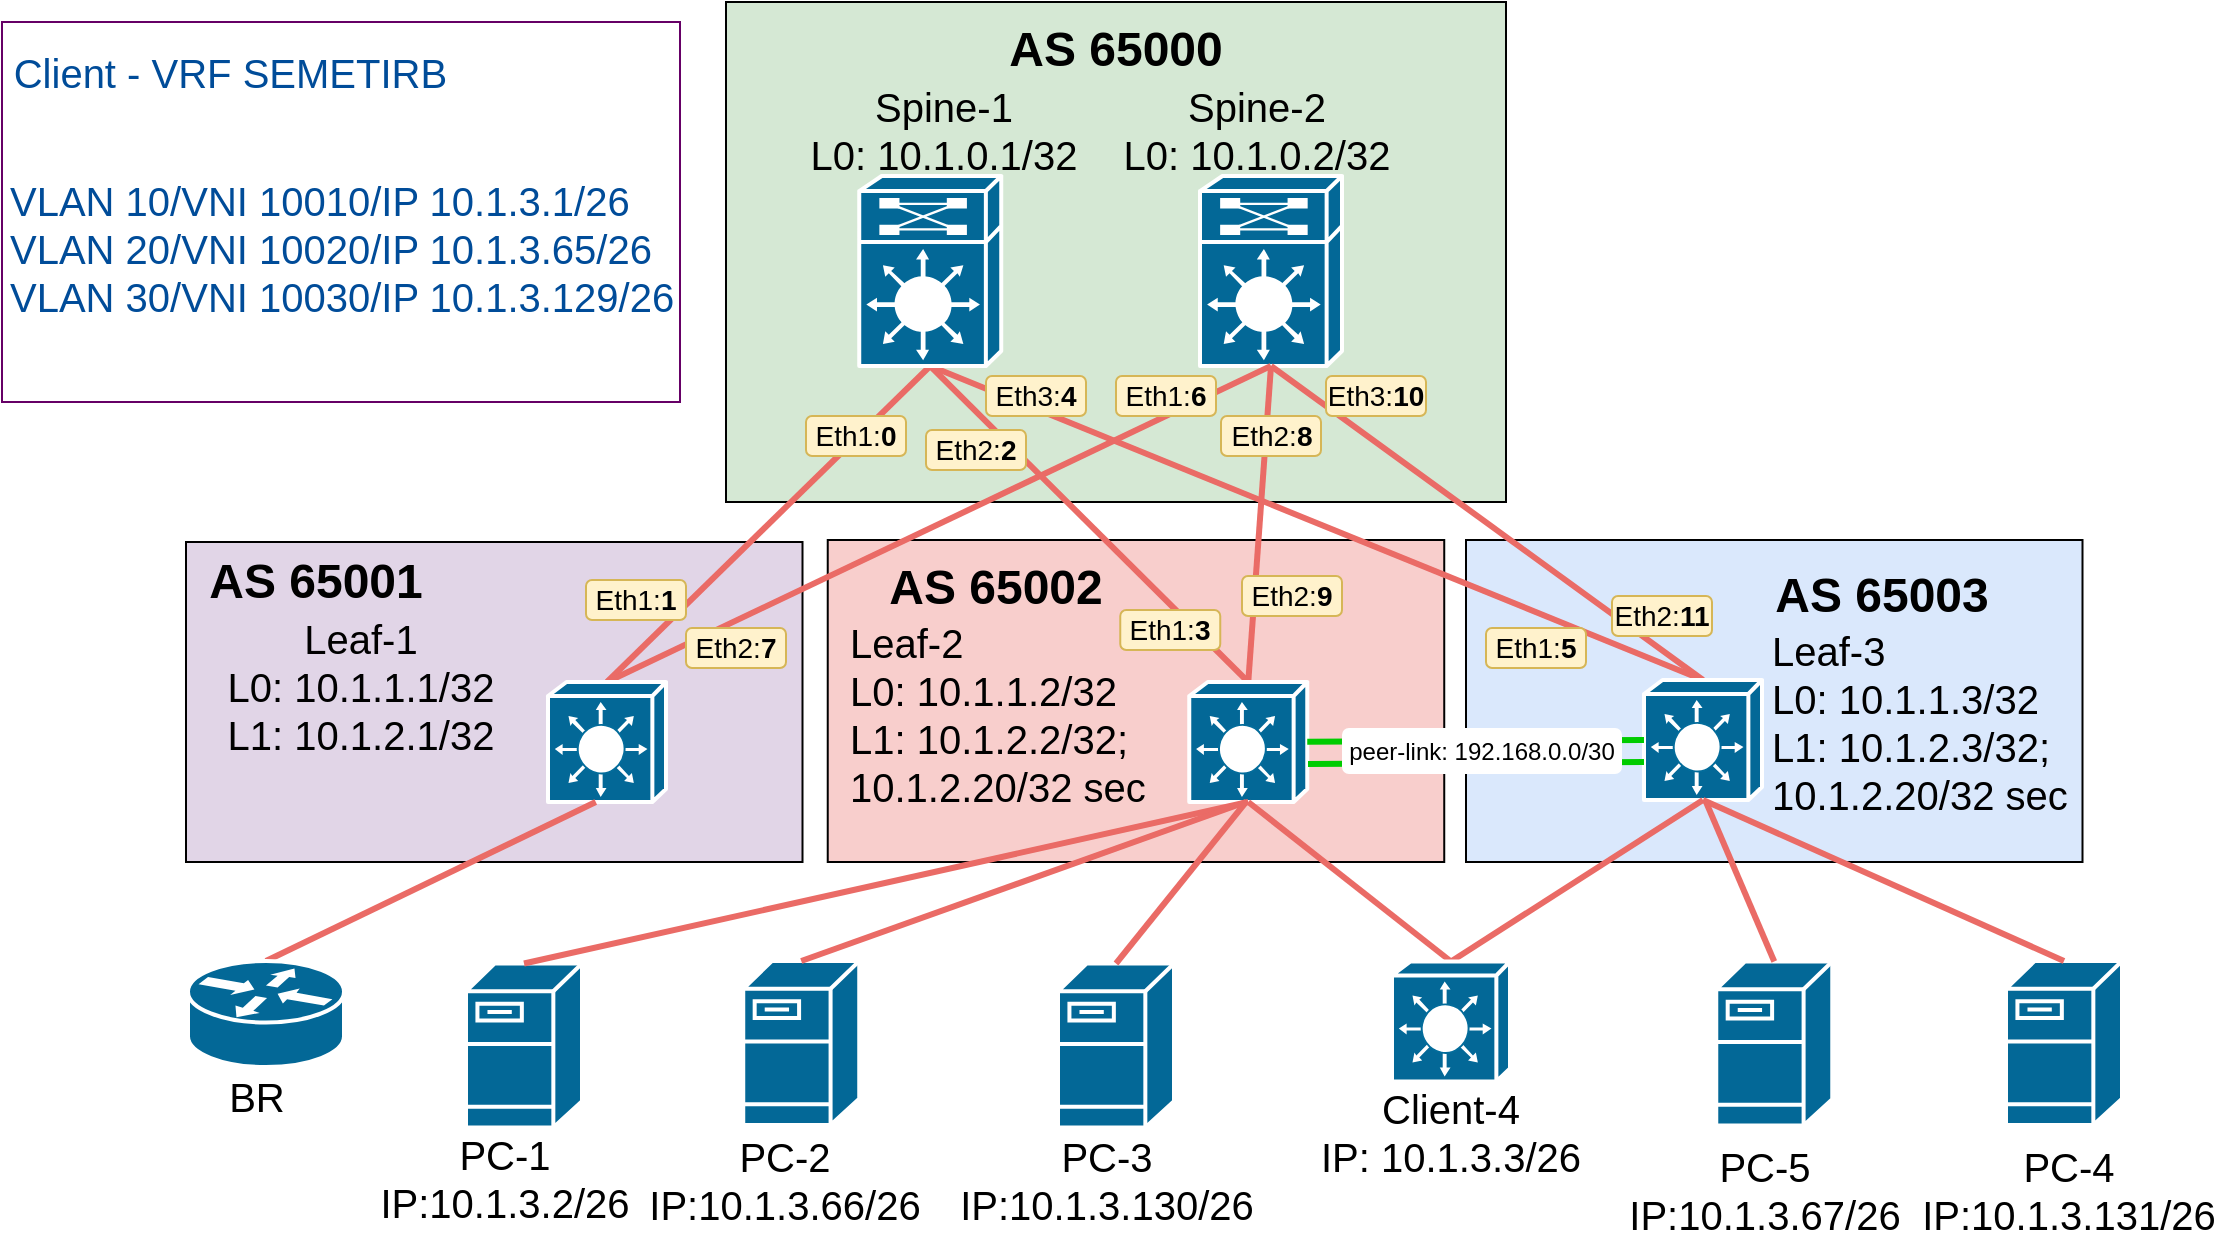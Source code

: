 <mxfile version="21.6.8" type="github">
  <diagram name="Page-1" id="c37626ed-c26b-45fb-9056-f9ebc6bb27b6">
    <mxGraphModel dx="3148" dy="1683" grid="1" gridSize="10" guides="1" tooltips="1" connect="1" arrows="1" fold="1" page="1" pageScale="1" pageWidth="1169" pageHeight="827" background="none" math="0" shadow="0">
      <root>
        <mxCell id="0" />
        <mxCell id="1" parent="0" />
        <mxCell id="C9soJnvK-WdOjWq8ESSx-5" value="" style="rounded=0;whiteSpace=wrap;html=1;fillColor=#dae8fc;strokeColor=#000000;" parent="1" vertex="1">
          <mxGeometry x="760" y="349" width="308.25" height="161" as="geometry" />
        </mxCell>
        <mxCell id="C9soJnvK-WdOjWq8ESSx-4" value="" style="rounded=0;whiteSpace=wrap;html=1;fillColor=#f8cecc;strokeColor=#000000;" parent="1" vertex="1">
          <mxGeometry x="440.87" y="349" width="308.25" height="161" as="geometry" />
        </mxCell>
        <mxCell id="C9soJnvK-WdOjWq8ESSx-3" value="" style="rounded=0;whiteSpace=wrap;html=1;fillColor=#e1d5e7;strokeColor=#000000;" parent="1" vertex="1">
          <mxGeometry x="120" y="350" width="308.25" height="160" as="geometry" />
        </mxCell>
        <mxCell id="C9soJnvK-WdOjWq8ESSx-2" value="" style="rounded=0;whiteSpace=wrap;html=1;fillColor=#d5e8d4;strokeColor=#000000;" parent="1" vertex="1">
          <mxGeometry x="390" y="80" width="390" height="250" as="geometry" />
        </mxCell>
        <mxCell id="8NDlUTmJP2dTjy302EjL-38" style="edgeStyle=none;rounded=0;hachureGap=4;orthogonalLoop=1;jettySize=auto;html=1;exitX=0.5;exitY=0;exitDx=0;exitDy=0;exitPerimeter=0;entryX=0.5;entryY=1;entryDx=0;entryDy=0;entryPerimeter=0;fontFamily=Architects Daughter;fontSource=https%3A%2F%2Ffonts.googleapis.com%2Fcss%3Ffamily%3DArchitects%2BDaughter;fontSize=16;strokeColor=#EA6B66;endArrow=none;endFill=0;strokeWidth=3;" parent="1" source="8NDlUTmJP2dTjy302EjL-2" target="8NDlUTmJP2dTjy302EjL-5" edge="1">
          <mxGeometry relative="1" as="geometry">
            <mxPoint x="355" y="289" as="sourcePoint" />
          </mxGeometry>
        </mxCell>
        <mxCell id="8NDlUTmJP2dTjy302EjL-45" style="edgeStyle=none;rounded=0;hachureGap=4;orthogonalLoop=1;jettySize=auto;html=1;exitX=0.5;exitY=0;exitDx=0;exitDy=0;exitPerimeter=0;entryX=0.5;entryY=1;entryDx=0;entryDy=0;entryPerimeter=0;fontFamily=Architects Daughter;fontSource=https%3A%2F%2Ffonts.googleapis.com%2Fcss%3Ffamily%3DArchitects%2BDaughter;fontSize=16;strokeWidth=3;strokeColor=#EA6B66;endArrow=none;endFill=0;" parent="1" source="hgnLhlOXLDX8HSQQPNeT-8" target="8NDlUTmJP2dTjy302EjL-5" edge="1">
          <mxGeometry relative="1" as="geometry">
            <mxPoint x="879" y="537" as="sourcePoint" />
          </mxGeometry>
        </mxCell>
        <mxCell id="8NDlUTmJP2dTjy302EjL-7" value="" style="shape=mxgraph.cisco.misc.route_switch_processor;html=1;dashed=0;fillColor=#036897;strokeColor=#ffffff;strokeWidth=2;verticalLabelPosition=bottom;verticalAlign=top;rounded=0;shadow=0;comic=0;fontFamily=Verdana;fontSize=12;" parent="1" vertex="1">
          <mxGeometry x="627" y="167" width="71" height="95" as="geometry" />
        </mxCell>
        <mxCell id="8NDlUTmJP2dTjy302EjL-67" value="Spine-1&lt;br&gt;L0:&amp;nbsp;10.1.0.1/32" style="text;html=1;strokeColor=none;fillColor=none;align=center;verticalAlign=middle;whiteSpace=wrap;rounded=0;fontSize=20;fontFamily=Helvetica;horizontal=1;" parent="1" vertex="1">
          <mxGeometry x="428.25" y="124" width="141.75" height="40" as="geometry" />
        </mxCell>
        <mxCell id="8NDlUTmJP2dTjy302EjL-68" value="Leaf-1&lt;br&gt;L0: 10.1.1.1/32&lt;br&gt;L1: 10.1.2.1/32" style="text;html=1;strokeColor=none;fillColor=none;align=center;verticalAlign=middle;whiteSpace=wrap;rounded=0;fontSize=20;fontFamily=Helvetica;horizontal=1;" parent="1" vertex="1">
          <mxGeometry x="130" y="397" width="155" height="50" as="geometry" />
        </mxCell>
        <mxCell id="8NDlUTmJP2dTjy302EjL-69" value="Spine-2&lt;br&gt;L0:&amp;nbsp;10.1.0.2/32" style="text;html=1;strokeColor=none;fillColor=none;align=center;verticalAlign=middle;whiteSpace=wrap;rounded=0;fontSize=20;fontFamily=Helvetica;horizontal=1;" parent="1" vertex="1">
          <mxGeometry x="585" y="124" width="141" height="40" as="geometry" />
        </mxCell>
        <mxCell id="8NDlUTmJP2dTjy302EjL-74" value="Leaf-3&lt;br&gt;L0:&amp;nbsp;10.1.1.3/32&lt;br&gt;L1:&amp;nbsp;10.1.2.3/32;&amp;nbsp;&lt;br&gt;10.1.2.20/32 sec" style="text;html=1;strokeColor=none;fillColor=none;align=left;verticalAlign=middle;whiteSpace=wrap;rounded=0;fontSize=20;fontFamily=Helvetica;horizontal=1;" parent="1" vertex="1">
          <mxGeometry x="911" y="420" width="156" height="40" as="geometry" />
        </mxCell>
        <mxCell id="V7yZK2pKeIdHbW1tO0_u-18" value="" style="edgeStyle=none;rounded=0;hachureGap=4;orthogonalLoop=1;jettySize=auto;html=1;exitX=0.5;exitY=0;exitDx=0;exitDy=0;exitPerimeter=0;entryX=0.5;entryY=1;entryDx=0;entryDy=0;entryPerimeter=0;fontFamily=Architects Daughter;fontSource=https%3A%2F%2Ffonts.googleapis.com%2Fcss%3Ffamily%3DArchitects%2BDaughter;fontSize=16;endArrow=none;endFill=0;strokeWidth=3;strokeColor=#EA6B66;" parent="1" source="8NDlUTmJP2dTjy302EjL-2" target="8NDlUTmJP2dTjy302EjL-7" edge="1">
          <mxGeometry relative="1" as="geometry">
            <mxPoint x="670" y="289" as="sourcePoint" />
            <mxPoint x="665" y="295" as="targetPoint" />
          </mxGeometry>
        </mxCell>
        <mxCell id="V7yZK2pKeIdHbW1tO0_u-21" value="" style="edgeStyle=none;rounded=0;hachureGap=4;orthogonalLoop=1;jettySize=auto;html=1;exitX=0.5;exitY=0;exitDx=0;exitDy=0;exitPerimeter=0;entryX=0.5;entryY=1;entryDx=0;entryDy=0;entryPerimeter=0;fontFamily=Architects Daughter;fontSource=https%3A%2F%2Ffonts.googleapis.com%2Fcss%3Ffamily%3DArchitects%2BDaughter;fontSize=16;endArrow=none;endFill=0;strokeWidth=3;strokeColor=#EA6B66;" parent="1" source="hgnLhlOXLDX8HSQQPNeT-8" target="8NDlUTmJP2dTjy302EjL-7" edge="1">
          <mxGeometry relative="1" as="geometry">
            <mxPoint x="879" y="537" as="sourcePoint" />
            <mxPoint x="805" y="305" as="targetPoint" />
          </mxGeometry>
        </mxCell>
        <mxCell id="V7yZK2pKeIdHbW1tO0_u-28" value="" style="edgeStyle=none;rounded=0;hachureGap=4;orthogonalLoop=1;jettySize=auto;html=1;exitX=0.5;exitY=0;exitDx=0;exitDy=0;exitPerimeter=0;entryX=0.5;entryY=1;entryDx=0;entryDy=0;entryPerimeter=0;fontFamily=Architects Daughter;fontSource=https%3A%2F%2Ffonts.googleapis.com%2Fcss%3Ffamily%3DArchitects%2BDaughter;fontSize=16;endArrow=none;endFill=0;strokeColor=#EA6B66;strokeWidth=3;" parent="1" source="hgnLhlOXLDX8HSQQPNeT-7" target="8NDlUTmJP2dTjy302EjL-7" edge="1">
          <mxGeometry relative="1" as="geometry">
            <mxPoint x="607.5" y="517" as="sourcePoint" />
            <mxPoint x="620" y="469.0" as="targetPoint" />
          </mxGeometry>
        </mxCell>
        <mxCell id="V7yZK2pKeIdHbW1tO0_u-30" value="" style="edgeStyle=none;rounded=0;hachureGap=4;orthogonalLoop=1;jettySize=auto;html=1;exitX=0.5;exitY=0;exitDx=0;exitDy=0;exitPerimeter=0;fontFamily=Architects Daughter;fontSource=https%3A%2F%2Ffonts.googleapis.com%2Fcss%3Ffamily%3DArchitects%2BDaughter;fontSize=16;endArrow=none;endFill=0;strokeWidth=3;strokeColor=#EA6B66;entryX=0.5;entryY=1;entryDx=0;entryDy=0;entryPerimeter=0;" parent="1" source="hgnLhlOXLDX8HSQQPNeT-7" target="8NDlUTmJP2dTjy302EjL-5" edge="1">
          <mxGeometry relative="1" as="geometry">
            <mxPoint x="607.5" y="517" as="sourcePoint" />
            <mxPoint x="526" y="267" as="targetPoint" />
          </mxGeometry>
        </mxCell>
        <mxCell id="V7yZK2pKeIdHbW1tO0_u-50" value="Eth1:&lt;b&gt;1&lt;/b&gt;" style="text;html=1;strokeColor=#d6b656;fillColor=#fff2cc;align=center;verticalAlign=middle;whiteSpace=wrap;rounded=1;fontSize=14;fontFamily=Helvetica;horizontal=1;" parent="1" vertex="1">
          <mxGeometry x="320" y="369" width="50" height="20" as="geometry" />
        </mxCell>
        <mxCell id="V7yZK2pKeIdHbW1tO0_u-56" value="AS 65000" style="text;html=1;strokeColor=none;fillColor=none;align=center;verticalAlign=middle;whiteSpace=wrap;rounded=0;fontSize=24;fontFamily=Helvetica;horizontal=1;fontStyle=1;fontColor=#000000;" parent="1" vertex="1">
          <mxGeometry x="450" y="90" width="270" height="28" as="geometry" />
        </mxCell>
        <mxCell id="V7yZK2pKeIdHbW1tO0_u-65" value="Eth2:&lt;b&gt;7&lt;/b&gt;" style="text;html=1;strokeColor=#d6b656;fillColor=#fff2cc;align=center;verticalAlign=middle;whiteSpace=wrap;rounded=1;fontSize=14;fontFamily=Helvetica;horizontal=1;" parent="1" vertex="1">
          <mxGeometry x="370" y="393" width="50" height="20" as="geometry" />
        </mxCell>
        <mxCell id="V7yZK2pKeIdHbW1tO0_u-66" value="Eth1:&lt;b&gt;0&lt;/b&gt;" style="text;html=1;strokeColor=#d6b656;fillColor=#fff2cc;align=center;verticalAlign=middle;whiteSpace=wrap;rounded=1;fontSize=14;fontFamily=Helvetica;horizontal=1;" parent="1" vertex="1">
          <mxGeometry x="430" y="287" width="50" height="20" as="geometry" />
        </mxCell>
        <mxCell id="V7yZK2pKeIdHbW1tO0_u-67" value="Eth2:&lt;b&gt;2&lt;/b&gt;" style="text;html=1;strokeColor=#d6b656;fillColor=#fff2cc;align=center;verticalAlign=middle;whiteSpace=wrap;rounded=1;fontSize=14;fontFamily=Helvetica;horizontal=1;" parent="1" vertex="1">
          <mxGeometry x="490" y="294" width="50" height="20" as="geometry" />
        </mxCell>
        <mxCell id="V7yZK2pKeIdHbW1tO0_u-68" value="Eth1:&lt;b&gt;3&lt;/b&gt;" style="text;html=1;strokeColor=#d6b656;fillColor=#fff2cc;align=center;verticalAlign=middle;whiteSpace=wrap;rounded=1;fontSize=14;fontFamily=Helvetica;horizontal=1;" parent="1" vertex="1">
          <mxGeometry x="587.13" y="384" width="50" height="20" as="geometry" />
        </mxCell>
        <mxCell id="V7yZK2pKeIdHbW1tO0_u-69" value="Eth1:&lt;b&gt;6&lt;/b&gt;" style="text;html=1;strokeColor=#d6b656;fillColor=#fff2cc;align=center;verticalAlign=middle;whiteSpace=wrap;rounded=1;fontSize=14;fontFamily=Helvetica;horizontal=1;" parent="1" vertex="1">
          <mxGeometry x="585" y="267" width="50" height="20" as="geometry" />
        </mxCell>
        <mxCell id="V7yZK2pKeIdHbW1tO0_u-70" value="Eth3:&lt;b&gt;4&lt;/b&gt;" style="text;html=1;strokeColor=#d6b656;fillColor=#fff2cc;align=center;verticalAlign=middle;whiteSpace=wrap;rounded=1;fontSize=14;fontFamily=Helvetica;horizontal=1;" parent="1" vertex="1">
          <mxGeometry x="520" y="267" width="50" height="20" as="geometry" />
        </mxCell>
        <mxCell id="V7yZK2pKeIdHbW1tO0_u-71" value="Eth1:&lt;b&gt;5&lt;/b&gt;" style="text;html=1;strokeColor=#d6b656;fillColor=#fff2cc;align=center;verticalAlign=middle;whiteSpace=wrap;rounded=1;fontSize=14;fontFamily=Helvetica;horizontal=1;" parent="1" vertex="1">
          <mxGeometry x="770" y="393" width="50" height="20" as="geometry" />
        </mxCell>
        <mxCell id="V7yZK2pKeIdHbW1tO0_u-72" value="Eth2:&lt;b&gt;9&lt;/b&gt;" style="text;html=1;strokeColor=#d6b656;fillColor=#fff2cc;align=center;verticalAlign=middle;whiteSpace=wrap;rounded=1;fontSize=14;fontFamily=Helvetica;horizontal=1;" parent="1" vertex="1">
          <mxGeometry x="648" y="367" width="50" height="20" as="geometry" />
        </mxCell>
        <mxCell id="V7yZK2pKeIdHbW1tO0_u-73" value="Eth2:&lt;b&gt;8&lt;/b&gt;" style="text;html=1;strokeColor=#d6b656;fillColor=#fff2cc;align=center;verticalAlign=middle;whiteSpace=wrap;rounded=1;fontSize=14;fontFamily=Helvetica;horizontal=1;" parent="1" vertex="1">
          <mxGeometry x="637.5" y="287" width="50" height="20" as="geometry" />
        </mxCell>
        <mxCell id="V7yZK2pKeIdHbW1tO0_u-74" value="Eth3:&lt;b&gt;10&lt;/b&gt;" style="text;html=1;strokeColor=#d6b656;fillColor=#fff2cc;align=center;verticalAlign=middle;whiteSpace=wrap;rounded=1;fontSize=14;fontFamily=Helvetica;horizontal=1;" parent="1" vertex="1">
          <mxGeometry x="690" y="267" width="50" height="20" as="geometry" />
        </mxCell>
        <mxCell id="V7yZK2pKeIdHbW1tO0_u-75" value="Eth2:&lt;b&gt;11&lt;/b&gt;" style="text;html=1;strokeColor=#d6b656;fillColor=#fff2cc;align=center;verticalAlign=middle;whiteSpace=wrap;rounded=1;fontSize=14;fontFamily=Helvetica;horizontal=1;" parent="1" vertex="1">
          <mxGeometry x="833" y="377" width="50" height="20" as="geometry" />
        </mxCell>
        <mxCell id="CEXHskLTJOovul5yJfJE-7" value="AS 65001" style="text;html=1;strokeColor=none;fillColor=none;align=center;verticalAlign=middle;whiteSpace=wrap;rounded=0;fontSize=24;fontFamily=Helvetica;horizontal=1;fontStyle=1;fontColor=#000000;" parent="1" vertex="1">
          <mxGeometry x="50" y="356" width="270" height="28" as="geometry" />
        </mxCell>
        <mxCell id="CEXHskLTJOovul5yJfJE-8" value="AS 65002" style="text;html=1;strokeColor=none;fillColor=none;align=center;verticalAlign=middle;whiteSpace=wrap;rounded=0;fontSize=24;fontFamily=Helvetica;horizontal=1;fontStyle=1;fontColor=#000000;" parent="1" vertex="1">
          <mxGeometry x="390" y="359" width="270" height="28" as="geometry" />
        </mxCell>
        <mxCell id="CEXHskLTJOovul5yJfJE-9" value="AS 65003" style="text;html=1;strokeColor=none;fillColor=none;align=center;verticalAlign=middle;whiteSpace=wrap;rounded=0;fontSize=24;fontFamily=Helvetica;horizontal=1;fontStyle=1;fontColor=#000000;" parent="1" vertex="1">
          <mxGeometry x="833" y="363" width="270" height="28" as="geometry" />
        </mxCell>
        <mxCell id="8NDlUTmJP2dTjy302EjL-72" value="Leaf-2&lt;br&gt;&lt;div style=&quot;&quot;&gt;&lt;span style=&quot;background-color: initial;&quot;&gt;L0:&amp;nbsp;10.1.1.2/32&lt;/span&gt;&lt;/div&gt;&lt;div style=&quot;&quot;&gt;&lt;span style=&quot;background-color: initial;&quot;&gt;L1:&amp;nbsp;&lt;/span&gt;&lt;span style=&quot;background-color: initial;&quot;&gt;10.1.2.2/32;&lt;/span&gt;&lt;/div&gt;&lt;div style=&quot;&quot;&gt;&lt;span style=&quot;background-color: initial;&quot;&gt;10.1.2.20/32 sec&lt;/span&gt;&lt;/div&gt;" style="text;html=1;strokeColor=none;fillColor=none;align=left;verticalAlign=middle;whiteSpace=wrap;rounded=0;fontSize=20;fontFamily=Helvetica;horizontal=1;" parent="1" vertex="1">
          <mxGeometry x="450" y="411" width="170" height="50" as="geometry" />
        </mxCell>
        <mxCell id="8NDlUTmJP2dTjy302EjL-5" value="" style="shape=mxgraph.cisco.misc.route_switch_processor;html=1;dashed=0;fillColor=#036897;strokeColor=#ffffff;strokeWidth=2;verticalLabelPosition=bottom;verticalAlign=top;rounded=0;shadow=0;comic=0;fontFamily=Verdana;fontSize=12;" parent="1" vertex="1">
          <mxGeometry x="456.62" y="167" width="71" height="95" as="geometry" />
        </mxCell>
        <mxCell id="8NDlUTmJP2dTjy302EjL-2" value="" style="shape=mxgraph.cisco.switches.layer_3_switch;sketch=0;html=1;pointerEvents=1;dashed=0;fillColor=#036897;strokeColor=#ffffff;strokeWidth=2;verticalLabelPosition=bottom;verticalAlign=top;align=center;outlineConnect=0;hachureGap=4;jiggle=2;curveFitting=1;fontFamily=Architects Daughter;fontSource=https%3A%2F%2Ffonts.googleapis.com%2Fcss%3Ffamily%3DArchitects%2BDaughter;fontSize=20;" parent="1" vertex="1">
          <mxGeometry x="301" y="420" width="59" height="60" as="geometry" />
        </mxCell>
        <mxCell id="hgnLhlOXLDX8HSQQPNeT-7" value="" style="shape=mxgraph.cisco.switches.layer_3_switch;sketch=0;html=1;pointerEvents=1;dashed=0;fillColor=#036897;strokeColor=#ffffff;strokeWidth=2;verticalLabelPosition=bottom;verticalAlign=top;align=center;outlineConnect=0;hachureGap=4;jiggle=2;curveFitting=1;fontFamily=Architects Daughter;fontSource=https%3A%2F%2Ffonts.googleapis.com%2Fcss%3Ffamily%3DArchitects%2BDaughter;fontSize=20;" parent="1" vertex="1">
          <mxGeometry x="621.63" y="420" width="59" height="60" as="geometry" />
        </mxCell>
        <mxCell id="hgnLhlOXLDX8HSQQPNeT-8" value="" style="shape=mxgraph.cisco.switches.layer_3_switch;sketch=0;html=1;pointerEvents=1;dashed=0;fillColor=#036897;strokeColor=#ffffff;strokeWidth=2;verticalLabelPosition=bottom;verticalAlign=top;align=center;outlineConnect=0;hachureGap=4;jiggle=2;curveFitting=1;fontFamily=Architects Daughter;fontSource=https%3A%2F%2Ffonts.googleapis.com%2Fcss%3Ffamily%3DArchitects%2BDaughter;fontSize=20;" parent="1" vertex="1">
          <mxGeometry x="849" y="419" width="59" height="60" as="geometry" />
        </mxCell>
        <mxCell id="hgnLhlOXLDX8HSQQPNeT-11" value="" style="shape=mxgraph.cisco.servers.fileserver;sketch=0;html=1;pointerEvents=1;dashed=0;fillColor=#036897;strokeColor=#ffffff;strokeWidth=2;verticalLabelPosition=bottom;verticalAlign=top;align=center;outlineConnect=0;" parent="1" vertex="1">
          <mxGeometry x="260" y="560.75" width="58" height="82" as="geometry" />
        </mxCell>
        <mxCell id="hgnLhlOXLDX8HSQQPNeT-15" style="edgeStyle=none;rounded=0;hachureGap=4;orthogonalLoop=1;jettySize=auto;html=1;exitX=0.5;exitY=0;exitDx=0;exitDy=0;exitPerimeter=0;fontFamily=Architects Daughter;fontSource=https%3A%2F%2Ffonts.googleapis.com%2Fcss%3Ffamily%3DArchitects%2BDaughter;fontSize=16;strokeColor=#EA6B66;endArrow=none;endFill=0;strokeWidth=3;entryX=0.5;entryY=1;entryDx=0;entryDy=0;entryPerimeter=0;" parent="1" source="hgnLhlOXLDX8HSQQPNeT-11" target="hgnLhlOXLDX8HSQQPNeT-7" edge="1">
          <mxGeometry relative="1" as="geometry">
            <mxPoint x="104.5" y="717" as="sourcePoint" />
            <mxPoint x="340" y="597" as="targetPoint" />
          </mxGeometry>
        </mxCell>
        <mxCell id="hgnLhlOXLDX8HSQQPNeT-17" style="edgeStyle=none;rounded=0;hachureGap=4;orthogonalLoop=1;jettySize=auto;html=1;exitX=0.5;exitY=0;exitDx=0;exitDy=0;exitPerimeter=0;fontFamily=Architects Daughter;fontSource=https%3A%2F%2Ffonts.googleapis.com%2Fcss%3Ffamily%3DArchitects%2BDaughter;fontSize=16;strokeColor=#EA6B66;endArrow=none;endFill=0;strokeWidth=3;entryX=0.5;entryY=1;entryDx=0;entryDy=0;entryPerimeter=0;" parent="1" source="6Dfauh0U3FbBK-AMj__--1" target="hgnLhlOXLDX8HSQQPNeT-8" edge="1">
          <mxGeometry relative="1" as="geometry">
            <mxPoint x="778.12" y="539.5" as="sourcePoint" />
            <mxPoint x="847.38" y="557" as="targetPoint" />
          </mxGeometry>
        </mxCell>
        <mxCell id="hgnLhlOXLDX8HSQQPNeT-18" value="PC-1&lt;br&gt;IP:10.1.3.2/26" style="text;html=1;strokeColor=none;fillColor=none;align=center;verticalAlign=middle;whiteSpace=wrap;rounded=0;fontSize=20;fontFamily=Helvetica;horizontal=1;" parent="1" vertex="1">
          <mxGeometry x="199" y="661" width="161" height="14" as="geometry" />
        </mxCell>
        <mxCell id="C9soJnvK-WdOjWq8ESSx-10" value="" style="rounded=0;whiteSpace=wrap;html=1;strokeColor=#660066;strokeWidth=1;" parent="1" vertex="1">
          <mxGeometry x="28" y="90" width="339" height="190" as="geometry" />
        </mxCell>
        <mxCell id="C9soJnvK-WdOjWq8ESSx-11" value="&lt;font color=&quot;#004c99&quot;&gt;Client - VRF SEMETIRB&amp;nbsp;&lt;/font&gt;" style="text;html=1;strokeColor=none;fillColor=none;align=center;verticalAlign=middle;whiteSpace=wrap;rounded=0;fontSize=20;fontFamily=Helvetica;horizontal=1;strokeWidth=0;" parent="1" vertex="1">
          <mxGeometry x="30" y="90" width="230" height="50" as="geometry" />
        </mxCell>
        <mxCell id="C9soJnvK-WdOjWq8ESSx-12" value="&lt;div&gt;&lt;font color=&quot;#004c99&quot;&gt;VLAN 10/VNI 10010/IP 10.1.3.1/26&lt;/font&gt;&lt;/div&gt;&lt;div&gt;&lt;font color=&quot;#004c99&quot;&gt;VLAN 20/VNI 10020/IP 10.1.3.65/26&lt;/font&gt;&lt;/div&gt;&lt;div&gt;&lt;font color=&quot;#004c99&quot;&gt;VLAN 30/VNI 10030/IP 10.1.3.129/26&lt;/font&gt;&lt;/div&gt;&lt;div&gt;&lt;br&gt;&lt;/div&gt;" style="text;html=1;strokeColor=none;fillColor=none;align=left;verticalAlign=middle;whiteSpace=wrap;rounded=0;fontSize=20;fontFamily=Helvetica;horizontal=1;strokeWidth=0;" parent="1" vertex="1">
          <mxGeometry x="30" y="159.5" width="391" height="110" as="geometry" />
        </mxCell>
        <mxCell id="cSVi1MsGPV3FUOWv3ege-2" style="edgeStyle=none;rounded=0;hachureGap=4;orthogonalLoop=1;jettySize=auto;html=1;fontFamily=Architects Daughter;fontSource=https%3A%2F%2Ffonts.googleapis.com%2Fcss%3Ffamily%3DArchitects%2BDaughter;fontSize=16;strokeColor=#EA6B66;endArrow=none;endFill=0;strokeWidth=3;entryX=0.5;entryY=0;entryDx=0;entryDy=0;entryPerimeter=0;exitX=0.5;exitY=1;exitDx=0;exitDy=0;exitPerimeter=0;" parent="1" source="hgnLhlOXLDX8HSQQPNeT-7" target="6Dfauh0U3FbBK-AMj__--1" edge="1">
          <mxGeometry relative="1" as="geometry">
            <mxPoint x="711.5" y="561" as="sourcePoint" />
            <mxPoint x="778.12" y="539.5" as="targetPoint" />
          </mxGeometry>
        </mxCell>
        <mxCell id="cSVi1MsGPV3FUOWv3ege-3" style="edgeStyle=none;rounded=0;hachureGap=4;orthogonalLoop=1;jettySize=auto;html=1;fontFamily=Architects Daughter;fontSource=https%3A%2F%2Ffonts.googleapis.com%2Fcss%3Ffamily%3DArchitects%2BDaughter;fontSize=16;strokeColor=#00CC00;endArrow=none;endFill=0;strokeWidth=3;entryX=0;entryY=0.5;entryDx=0;entryDy=0;entryPerimeter=0;" parent="1" source="hgnLhlOXLDX8HSQQPNeT-7" target="hgnLhlOXLDX8HSQQPNeT-8" edge="1">
          <mxGeometry relative="1" as="geometry">
            <mxPoint x="634.87" y="500" as="sourcePoint" />
            <mxPoint x="761.87" y="560" as="targetPoint" />
          </mxGeometry>
        </mxCell>
        <mxCell id="cSVi1MsGPV3FUOWv3ege-4" style="edgeStyle=none;rounded=0;hachureGap=4;orthogonalLoop=1;jettySize=auto;html=1;fontFamily=Architects Daughter;fontSource=https%3A%2F%2Ffonts.googleapis.com%2Fcss%3Ffamily%3DArchitects%2BDaughter;fontSize=16;strokeColor=#00CC00;endArrow=none;endFill=0;strokeWidth=3;entryX=0;entryY=0.5;entryDx=0;entryDy=0;entryPerimeter=0;" parent="1" edge="1">
          <mxGeometry relative="1" as="geometry">
            <mxPoint x="681" y="461" as="sourcePoint" />
            <mxPoint x="849" y="460" as="targetPoint" />
          </mxGeometry>
        </mxCell>
        <mxCell id="cSVi1MsGPV3FUOWv3ege-5" value="&lt;font style=&quot;font-size: 12px;&quot;&gt;peer-link: 192.168.0.0/30&lt;/font&gt;" style="text;html=1;strokeColor=none;fillColor=default;align=center;verticalAlign=bottom;whiteSpace=wrap;rounded=1;fontSize=20;fontFamily=Helvetica;horizontal=1;gradientColor=none;fillStyle=auto;glass=0;" parent="1" vertex="1">
          <mxGeometry x="698" y="443" width="140" height="23" as="geometry" />
        </mxCell>
        <mxCell id="6Dfauh0U3FbBK-AMj__--1" value="" style="shape=mxgraph.cisco.switches.layer_3_switch;sketch=0;html=1;pointerEvents=1;dashed=0;fillColor=#036897;strokeColor=#ffffff;strokeWidth=2;verticalLabelPosition=bottom;verticalAlign=top;align=center;outlineConnect=0;hachureGap=4;jiggle=2;curveFitting=1;fontFamily=Architects Daughter;fontSource=https%3A%2F%2Ffonts.googleapis.com%2Fcss%3Ffamily%3DArchitects%2BDaughter;fontSize=20;" parent="1" vertex="1">
          <mxGeometry x="723" y="559.75" width="59" height="60" as="geometry" />
        </mxCell>
        <mxCell id="hP2QszLyOP73C7yzCdP5-1" value="" style="shape=mxgraph.cisco.servers.fileserver;sketch=0;html=1;pointerEvents=1;dashed=0;fillColor=#036897;strokeColor=#ffffff;strokeWidth=2;verticalLabelPosition=bottom;verticalAlign=top;align=center;outlineConnect=0;" parent="1" vertex="1">
          <mxGeometry x="885.13" y="559.75" width="58" height="82" as="geometry" />
        </mxCell>
        <mxCell id="hP2QszLyOP73C7yzCdP5-2" value="PC-5&lt;br&gt;IP:10.1.3.67/26" style="text;html=1;strokeColor=none;fillColor=none;align=center;verticalAlign=middle;whiteSpace=wrap;rounded=0;fontSize=20;fontFamily=Helvetica;horizontal=1;" parent="1" vertex="1">
          <mxGeometry x="829" y="666.5" width="161" height="14" as="geometry" />
        </mxCell>
        <mxCell id="hP2QszLyOP73C7yzCdP5-3" value="" style="shape=mxgraph.cisco.servers.fileserver;sketch=0;html=1;pointerEvents=1;dashed=0;fillColor=#036897;strokeColor=#ffffff;strokeWidth=2;verticalLabelPosition=bottom;verticalAlign=top;align=center;outlineConnect=0;" parent="1" vertex="1">
          <mxGeometry x="398.62" y="559.5" width="58" height="82" as="geometry" />
        </mxCell>
        <mxCell id="hP2QszLyOP73C7yzCdP5-4" style="edgeStyle=none;rounded=0;hachureGap=4;orthogonalLoop=1;jettySize=auto;html=1;exitX=0.5;exitY=0;exitDx=0;exitDy=0;exitPerimeter=0;fontFamily=Architects Daughter;fontSource=https%3A%2F%2Ffonts.googleapis.com%2Fcss%3Ffamily%3DArchitects%2BDaughter;fontSize=16;strokeColor=#EA6B66;endArrow=none;endFill=0;strokeWidth=3;" parent="1" source="hP2QszLyOP73C7yzCdP5-3" edge="1">
          <mxGeometry relative="1" as="geometry">
            <mxPoint x="405" y="602" as="sourcePoint" />
            <mxPoint x="650" y="480" as="targetPoint" />
          </mxGeometry>
        </mxCell>
        <mxCell id="hP2QszLyOP73C7yzCdP5-5" style="edgeStyle=none;rounded=0;hachureGap=4;orthogonalLoop=1;jettySize=auto;html=1;exitX=0.5;exitY=0;exitDx=0;exitDy=0;exitPerimeter=0;fontFamily=Architects Daughter;fontSource=https%3A%2F%2Ffonts.googleapis.com%2Fcss%3Ffamily%3DArchitects%2BDaughter;fontSize=16;strokeColor=#EA6B66;endArrow=none;endFill=0;strokeWidth=3;" parent="1" source="hP2QszLyOP73C7yzCdP5-1" edge="1">
          <mxGeometry relative="1" as="geometry">
            <mxPoint x="885" y="612" as="sourcePoint" />
            <mxPoint x="880" y="480" as="targetPoint" />
          </mxGeometry>
        </mxCell>
        <mxCell id="hP2QszLyOP73C7yzCdP5-6" value="PC-2&lt;br&gt;IP:10.1.3.66/26" style="text;html=1;strokeColor=none;fillColor=none;align=center;verticalAlign=middle;whiteSpace=wrap;rounded=0;fontSize=20;fontFamily=Helvetica;horizontal=1;" parent="1" vertex="1">
          <mxGeometry x="338.5" y="662.25" width="161" height="14" as="geometry" />
        </mxCell>
        <mxCell id="hP2QszLyOP73C7yzCdP5-11" style="edgeStyle=none;rounded=0;hachureGap=4;orthogonalLoop=1;jettySize=auto;html=1;fontFamily=Architects Daughter;fontSource=https%3A%2F%2Ffonts.googleapis.com%2Fcss%3Ffamily%3DArchitects%2BDaughter;fontSize=16;strokeColor=#EA6B66;endArrow=none;endFill=0;strokeWidth=3;entryX=0.5;entryY=1;entryDx=0;entryDy=0;entryPerimeter=0;exitX=0.5;exitY=0;exitDx=0;exitDy=0;exitPerimeter=0;" parent="1" source="baQOfBdpTXZfK_DuusII-2" edge="1">
          <mxGeometry relative="1" as="geometry">
            <mxPoint x="130" y="557.75" as="sourcePoint" />
            <mxPoint x="324.88" y="480" as="targetPoint" />
          </mxGeometry>
        </mxCell>
        <mxCell id="hP2QszLyOP73C7yzCdP5-12" value="BR" style="text;html=1;strokeColor=none;fillColor=none;align=center;verticalAlign=middle;whiteSpace=wrap;rounded=0;fontSize=20;fontFamily=Helvetica;horizontal=1;" parent="1" vertex="1">
          <mxGeometry x="130" y="619.75" width="51" height="14" as="geometry" />
        </mxCell>
        <mxCell id="hP2QszLyOP73C7yzCdP5-15" value="Client-4&lt;br&gt;IP: 10.1.3.3/26" style="text;html=1;strokeColor=none;fillColor=none;align=center;verticalAlign=middle;whiteSpace=wrap;rounded=0;fontSize=20;fontFamily=Helvetica;horizontal=1;" parent="1" vertex="1">
          <mxGeometry x="672" y="628.5" width="161" height="32.5" as="geometry" />
        </mxCell>
        <mxCell id="ZDckXh34MtZsBpy-SGGz-1" value="" style="shape=mxgraph.cisco.servers.fileserver;sketch=0;html=1;pointerEvents=1;dashed=0;fillColor=#036897;strokeColor=#ffffff;strokeWidth=2;verticalLabelPosition=bottom;verticalAlign=top;align=center;outlineConnect=0;" parent="1" vertex="1">
          <mxGeometry x="556" y="560.75" width="58" height="82" as="geometry" />
        </mxCell>
        <mxCell id="ZDckXh34MtZsBpy-SGGz-2" style="edgeStyle=none;rounded=0;hachureGap=4;orthogonalLoop=1;jettySize=auto;html=1;exitX=0.5;exitY=0;exitDx=0;exitDy=0;exitPerimeter=0;fontFamily=Architects Daughter;fontSource=https%3A%2F%2Ffonts.googleapis.com%2Fcss%3Ffamily%3DArchitects%2BDaughter;fontSize=16;strokeColor=#EA6B66;endArrow=none;endFill=0;strokeWidth=3;" parent="1" source="ZDckXh34MtZsBpy-SGGz-1" edge="1">
          <mxGeometry relative="1" as="geometry">
            <mxPoint x="540" y="581" as="sourcePoint" />
            <mxPoint x="650" y="480" as="targetPoint" />
          </mxGeometry>
        </mxCell>
        <mxCell id="ZDckXh34MtZsBpy-SGGz-3" value="" style="shape=mxgraph.cisco.servers.fileserver;sketch=0;html=1;pointerEvents=1;dashed=0;fillColor=#036897;strokeColor=#ffffff;strokeWidth=2;verticalLabelPosition=bottom;verticalAlign=top;align=center;outlineConnect=0;" parent="1" vertex="1">
          <mxGeometry x="1030" y="559.5" width="58" height="82" as="geometry" />
        </mxCell>
        <mxCell id="ZDckXh34MtZsBpy-SGGz-4" value="PC-3&lt;br&gt;IP:10.1.3.130/26" style="text;html=1;strokeColor=none;fillColor=none;align=center;verticalAlign=middle;whiteSpace=wrap;rounded=0;fontSize=20;fontFamily=Helvetica;horizontal=1;" parent="1" vertex="1">
          <mxGeometry x="499.5" y="662.25" width="161" height="14" as="geometry" />
        </mxCell>
        <mxCell id="ZDckXh34MtZsBpy-SGGz-5" value="PC-4&lt;br&gt;IP:10.1.3.131/26" style="text;html=1;strokeColor=none;fillColor=none;align=center;verticalAlign=middle;whiteSpace=wrap;rounded=0;fontSize=20;fontFamily=Helvetica;horizontal=1;" parent="1" vertex="1">
          <mxGeometry x="981" y="666.5" width="161" height="14" as="geometry" />
        </mxCell>
        <mxCell id="ZDckXh34MtZsBpy-SGGz-6" style="edgeStyle=none;rounded=0;hachureGap=4;orthogonalLoop=1;jettySize=auto;html=1;exitX=0.5;exitY=0;exitDx=0;exitDy=0;exitPerimeter=0;fontFamily=Architects Daughter;fontSource=https%3A%2F%2Ffonts.googleapis.com%2Fcss%3Ffamily%3DArchitects%2BDaughter;fontSize=16;strokeColor=#EA6B66;endArrow=none;endFill=0;strokeWidth=3;entryX=0.5;entryY=1;entryDx=0;entryDy=0;entryPerimeter=0;" parent="1" source="ZDckXh34MtZsBpy-SGGz-3" target="hgnLhlOXLDX8HSQQPNeT-8" edge="1">
          <mxGeometry relative="1" as="geometry">
            <mxPoint x="954" y="554" as="sourcePoint" />
            <mxPoint x="920" y="482" as="targetPoint" />
          </mxGeometry>
        </mxCell>
        <mxCell id="baQOfBdpTXZfK_DuusII-2" value="" style="shape=mxgraph.cisco.routers.router;sketch=0;html=1;pointerEvents=1;dashed=0;fillColor=#036897;strokeColor=#ffffff;strokeWidth=2;verticalLabelPosition=bottom;verticalAlign=top;align=center;outlineConnect=0;" vertex="1" parent="1">
          <mxGeometry x="121" y="559.5" width="78" height="53" as="geometry" />
        </mxCell>
      </root>
    </mxGraphModel>
  </diagram>
</mxfile>
